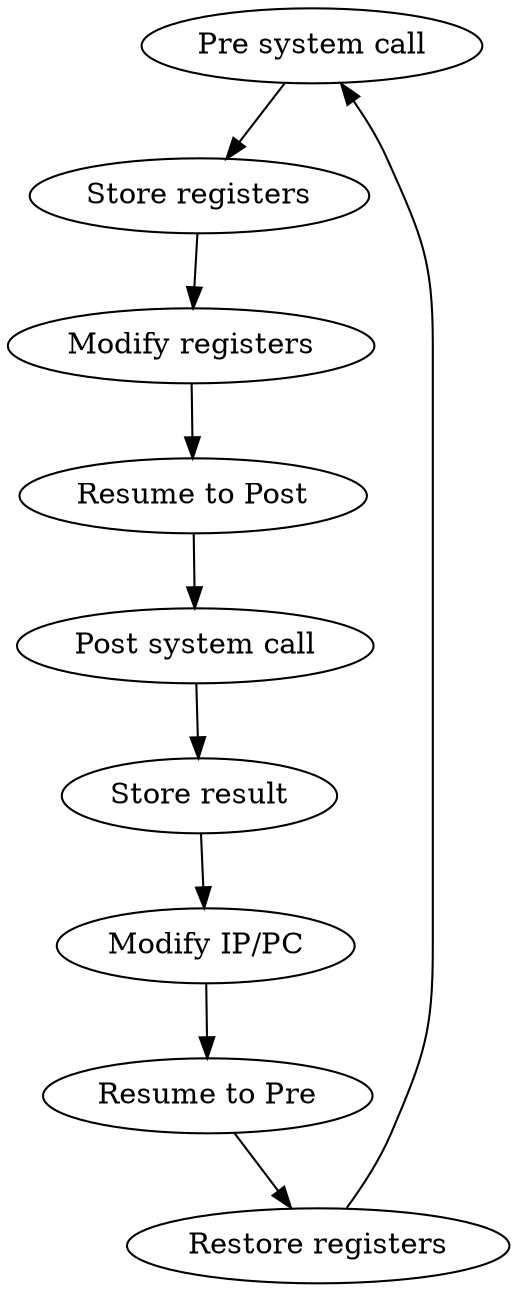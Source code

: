 digraph pre {
    "Pre system call" -> "Store registers" -> "Modify registers" ->
    "Resume to Post" -> "Post system call" -> "Store result" ->
    "Modify IP/PC" -> "Resume to Pre" -> "Restore registers" ->
    "Pre system call"
}
